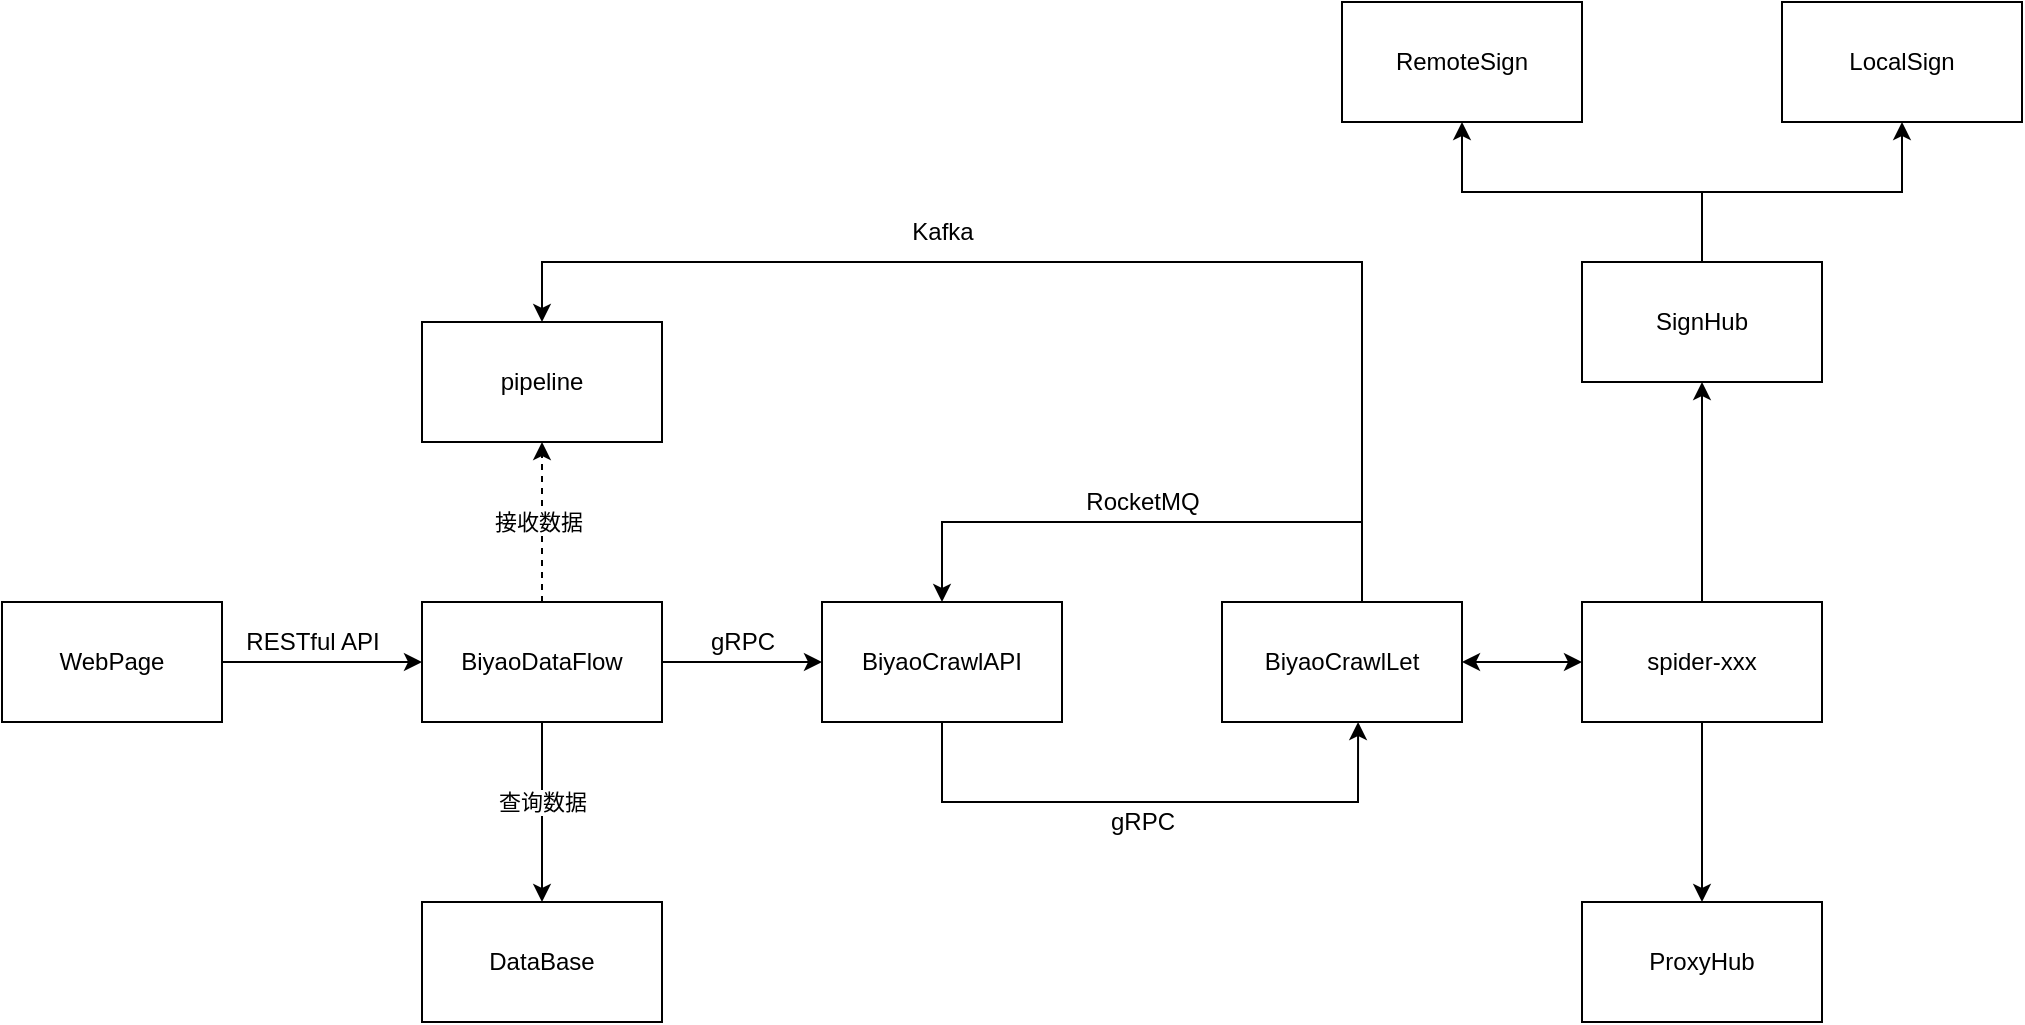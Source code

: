 <mxfile version="21.0.6" type="github">
  <diagram name="Page-1" id="YugNHdWj2oaaFu2_VZQL">
    <mxGraphModel dx="1434" dy="764" grid="1" gridSize="10" guides="1" tooltips="1" connect="1" arrows="1" fold="1" page="1" pageScale="1" pageWidth="1100" pageHeight="1700" math="0" shadow="0">
      <root>
        <mxCell id="0" />
        <mxCell id="1" parent="0" />
        <mxCell id="u9-jsfHzy2ss17F3eqX4-5" value="" style="edgeStyle=orthogonalEdgeStyle;rounded=0;orthogonalLoop=1;jettySize=auto;html=1;" edge="1" parent="1" source="u9-jsfHzy2ss17F3eqX4-2" target="u9-jsfHzy2ss17F3eqX4-4">
          <mxGeometry relative="1" as="geometry" />
        </mxCell>
        <mxCell id="u9-jsfHzy2ss17F3eqX4-2" value="WebPage" style="rounded=0;whiteSpace=wrap;html=1;" vertex="1" parent="1">
          <mxGeometry x="20" y="550" width="110" height="60" as="geometry" />
        </mxCell>
        <mxCell id="u9-jsfHzy2ss17F3eqX4-15" style="edgeStyle=orthogonalEdgeStyle;rounded=0;orthogonalLoop=1;jettySize=auto;html=1;" edge="1" parent="1" source="u9-jsfHzy2ss17F3eqX4-4" target="u9-jsfHzy2ss17F3eqX4-8">
          <mxGeometry relative="1" as="geometry" />
        </mxCell>
        <mxCell id="u9-jsfHzy2ss17F3eqX4-26" style="edgeStyle=orthogonalEdgeStyle;rounded=0;orthogonalLoop=1;jettySize=auto;html=1;entryX=0.5;entryY=0;entryDx=0;entryDy=0;" edge="1" parent="1" source="u9-jsfHzy2ss17F3eqX4-4" target="u9-jsfHzy2ss17F3eqX4-22">
          <mxGeometry relative="1" as="geometry" />
        </mxCell>
        <mxCell id="u9-jsfHzy2ss17F3eqX4-27" value="查询数据" style="edgeLabel;html=1;align=center;verticalAlign=middle;resizable=0;points=[];" vertex="1" connectable="0" parent="u9-jsfHzy2ss17F3eqX4-26">
          <mxGeometry x="-0.244" y="1" relative="1" as="geometry">
            <mxPoint x="-1" y="6" as="offset" />
          </mxGeometry>
        </mxCell>
        <mxCell id="u9-jsfHzy2ss17F3eqX4-28" value="" style="edgeStyle=orthogonalEdgeStyle;rounded=0;orthogonalLoop=1;jettySize=auto;html=1;dashed=1;" edge="1" parent="1" source="u9-jsfHzy2ss17F3eqX4-4" target="u9-jsfHzy2ss17F3eqX4-21">
          <mxGeometry relative="1" as="geometry" />
        </mxCell>
        <mxCell id="u9-jsfHzy2ss17F3eqX4-4" value="BiyaoDataFlow" style="rounded=0;whiteSpace=wrap;html=1;" vertex="1" parent="1">
          <mxGeometry x="230" y="550" width="120" height="60" as="geometry" />
        </mxCell>
        <mxCell id="u9-jsfHzy2ss17F3eqX4-13" style="edgeStyle=orthogonalEdgeStyle;rounded=0;orthogonalLoop=1;jettySize=auto;html=1;entryX=0.567;entryY=1;entryDx=0;entryDy=0;entryPerimeter=0;" edge="1" parent="1" source="u9-jsfHzy2ss17F3eqX4-8" target="u9-jsfHzy2ss17F3eqX4-9">
          <mxGeometry relative="1" as="geometry">
            <Array as="points">
              <mxPoint x="490" y="650" />
              <mxPoint x="698" y="650" />
            </Array>
          </mxGeometry>
        </mxCell>
        <mxCell id="u9-jsfHzy2ss17F3eqX4-8" value="BiyaoCrawlAPI" style="rounded=0;whiteSpace=wrap;html=1;" vertex="1" parent="1">
          <mxGeometry x="430" y="550" width="120" height="60" as="geometry" />
        </mxCell>
        <mxCell id="u9-jsfHzy2ss17F3eqX4-11" style="edgeStyle=orthogonalEdgeStyle;rounded=0;orthogonalLoop=1;jettySize=auto;html=1;entryX=0.5;entryY=0;entryDx=0;entryDy=0;" edge="1" parent="1" source="u9-jsfHzy2ss17F3eqX4-9" target="u9-jsfHzy2ss17F3eqX4-8">
          <mxGeometry relative="1" as="geometry">
            <Array as="points">
              <mxPoint x="700" y="510" />
              <mxPoint x="490" y="510" />
            </Array>
          </mxGeometry>
        </mxCell>
        <mxCell id="u9-jsfHzy2ss17F3eqX4-24" style="edgeStyle=orthogonalEdgeStyle;rounded=0;orthogonalLoop=1;jettySize=auto;html=1;entryX=0.5;entryY=0;entryDx=0;entryDy=0;" edge="1" parent="1" source="u9-jsfHzy2ss17F3eqX4-9" target="u9-jsfHzy2ss17F3eqX4-21">
          <mxGeometry relative="1" as="geometry">
            <Array as="points">
              <mxPoint x="700" y="380" />
              <mxPoint x="290" y="380" />
            </Array>
          </mxGeometry>
        </mxCell>
        <mxCell id="u9-jsfHzy2ss17F3eqX4-9" value="BiyaoCrawlLet" style="rounded=0;whiteSpace=wrap;html=1;" vertex="1" parent="1">
          <mxGeometry x="630" y="550" width="120" height="60" as="geometry" />
        </mxCell>
        <mxCell id="u9-jsfHzy2ss17F3eqX4-12" value="RocketMQ" style="text;html=1;align=center;verticalAlign=middle;resizable=0;points=[];autosize=1;strokeColor=none;fillColor=none;" vertex="1" parent="1">
          <mxGeometry x="550" y="485" width="80" height="30" as="geometry" />
        </mxCell>
        <mxCell id="u9-jsfHzy2ss17F3eqX4-14" value="gRPC" style="text;html=1;align=center;verticalAlign=middle;resizable=0;points=[];autosize=1;strokeColor=none;fillColor=none;" vertex="1" parent="1">
          <mxGeometry x="560" y="645" width="60" height="30" as="geometry" />
        </mxCell>
        <mxCell id="u9-jsfHzy2ss17F3eqX4-16" value="gRPC" style="text;html=1;align=center;verticalAlign=middle;resizable=0;points=[];autosize=1;strokeColor=none;fillColor=none;" vertex="1" parent="1">
          <mxGeometry x="360" y="555" width="60" height="30" as="geometry" />
        </mxCell>
        <mxCell id="u9-jsfHzy2ss17F3eqX4-18" value="RESTful API" style="text;html=1;align=center;verticalAlign=middle;resizable=0;points=[];autosize=1;strokeColor=none;fillColor=none;" vertex="1" parent="1">
          <mxGeometry x="130" y="555" width="90" height="30" as="geometry" />
        </mxCell>
        <mxCell id="u9-jsfHzy2ss17F3eqX4-20" value="Kafka" style="text;html=1;align=center;verticalAlign=middle;resizable=0;points=[];autosize=1;strokeColor=none;fillColor=none;" vertex="1" parent="1">
          <mxGeometry x="465" y="350" width="50" height="30" as="geometry" />
        </mxCell>
        <mxCell id="u9-jsfHzy2ss17F3eqX4-21" value="pipeline" style="rounded=0;whiteSpace=wrap;html=1;" vertex="1" parent="1">
          <mxGeometry x="230" y="410" width="120" height="60" as="geometry" />
        </mxCell>
        <mxCell id="u9-jsfHzy2ss17F3eqX4-22" value="DataBase" style="rounded=0;whiteSpace=wrap;html=1;" vertex="1" parent="1">
          <mxGeometry x="230" y="700" width="120" height="60" as="geometry" />
        </mxCell>
        <mxCell id="u9-jsfHzy2ss17F3eqX4-30" value="接收数据" style="edgeLabel;html=1;align=center;verticalAlign=middle;resizable=0;points=[];" vertex="1" connectable="0" parent="1">
          <mxGeometry x="200" y="540" as="geometry">
            <mxPoint x="88" y="-30" as="offset" />
          </mxGeometry>
        </mxCell>
        <mxCell id="u9-jsfHzy2ss17F3eqX4-37" value="" style="edgeStyle=orthogonalEdgeStyle;rounded=0;orthogonalLoop=1;jettySize=auto;html=1;" edge="1" parent="1" source="u9-jsfHzy2ss17F3eqX4-31" target="u9-jsfHzy2ss17F3eqX4-35">
          <mxGeometry relative="1" as="geometry" />
        </mxCell>
        <mxCell id="u9-jsfHzy2ss17F3eqX4-38" value="" style="edgeStyle=orthogonalEdgeStyle;rounded=0;orthogonalLoop=1;jettySize=auto;html=1;" edge="1" parent="1" source="u9-jsfHzy2ss17F3eqX4-31" target="u9-jsfHzy2ss17F3eqX4-36">
          <mxGeometry relative="1" as="geometry" />
        </mxCell>
        <mxCell id="u9-jsfHzy2ss17F3eqX4-31" value="spider-xxx" style="rounded=0;whiteSpace=wrap;html=1;" vertex="1" parent="1">
          <mxGeometry x="810" y="550" width="120" height="60" as="geometry" />
        </mxCell>
        <mxCell id="u9-jsfHzy2ss17F3eqX4-34" value="" style="endArrow=classic;startArrow=classic;html=1;rounded=0;entryX=0;entryY=0.5;entryDx=0;entryDy=0;exitX=1;exitY=0.5;exitDx=0;exitDy=0;" edge="1" parent="1" source="u9-jsfHzy2ss17F3eqX4-9" target="u9-jsfHzy2ss17F3eqX4-31">
          <mxGeometry width="50" height="50" relative="1" as="geometry">
            <mxPoint x="750" y="610" as="sourcePoint" />
            <mxPoint x="800" y="560" as="targetPoint" />
          </mxGeometry>
        </mxCell>
        <mxCell id="u9-jsfHzy2ss17F3eqX4-41" style="edgeStyle=orthogonalEdgeStyle;rounded=0;orthogonalLoop=1;jettySize=auto;html=1;entryX=0.5;entryY=1;entryDx=0;entryDy=0;" edge="1" parent="1" source="u9-jsfHzy2ss17F3eqX4-35" target="u9-jsfHzy2ss17F3eqX4-39">
          <mxGeometry relative="1" as="geometry" />
        </mxCell>
        <mxCell id="u9-jsfHzy2ss17F3eqX4-42" style="edgeStyle=orthogonalEdgeStyle;rounded=0;orthogonalLoop=1;jettySize=auto;html=1;entryX=0.5;entryY=1;entryDx=0;entryDy=0;" edge="1" parent="1" source="u9-jsfHzy2ss17F3eqX4-35" target="u9-jsfHzy2ss17F3eqX4-40">
          <mxGeometry relative="1" as="geometry" />
        </mxCell>
        <mxCell id="u9-jsfHzy2ss17F3eqX4-35" value="SignHub" style="rounded=0;whiteSpace=wrap;html=1;" vertex="1" parent="1">
          <mxGeometry x="810" y="380" width="120" height="60" as="geometry" />
        </mxCell>
        <mxCell id="u9-jsfHzy2ss17F3eqX4-36" value="ProxyHub" style="rounded=0;whiteSpace=wrap;html=1;" vertex="1" parent="1">
          <mxGeometry x="810" y="700" width="120" height="60" as="geometry" />
        </mxCell>
        <mxCell id="u9-jsfHzy2ss17F3eqX4-39" value="RemoteSign" style="rounded=0;whiteSpace=wrap;html=1;" vertex="1" parent="1">
          <mxGeometry x="690" y="250" width="120" height="60" as="geometry" />
        </mxCell>
        <mxCell id="u9-jsfHzy2ss17F3eqX4-40" value="LocalSign" style="rounded=0;whiteSpace=wrap;html=1;" vertex="1" parent="1">
          <mxGeometry x="910" y="250" width="120" height="60" as="geometry" />
        </mxCell>
      </root>
    </mxGraphModel>
  </diagram>
</mxfile>
